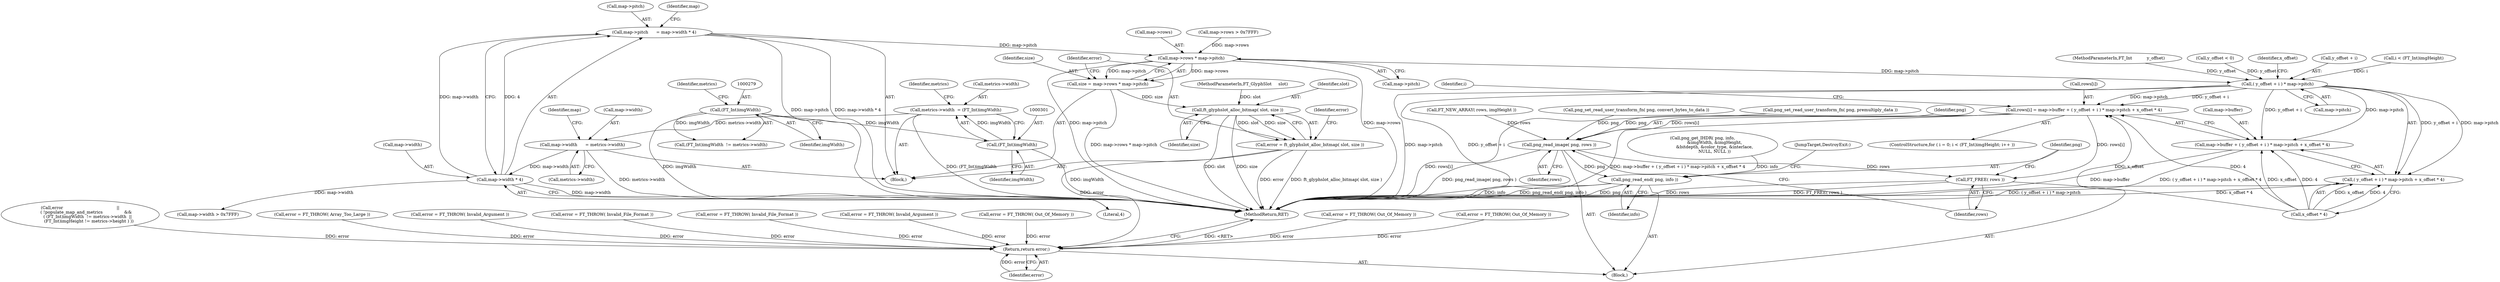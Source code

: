 digraph "0_savannah_b3500af717010137046ec4076d1e1c0641e33727_6@pointer" {
"1000329" [label="(Call,map->pitch      = map->width * 4)"];
"1000333" [label="(Call,map->width * 4)"];
"1000310" [label="(Call,map->width      = metrics->width)"];
"1000296" [label="(Call,metrics->width  = (FT_Int)imgWidth)"];
"1000300" [label="(Call,(FT_Int)imgWidth)"];
"1000278" [label="(Call,(FT_Int)imgWidth)"];
"1000363" [label="(Call,map->rows * map->pitch)"];
"1000361" [label="(Call,size = map->rows * map->pitch)"];
"1000372" [label="(Call,ft_glyphslot_alloc_bitmap( slot, size ))"];
"1000370" [label="(Call,error = ft_glyphslot_alloc_bitmap( slot, size ))"];
"1000540" [label="(Return,return error;)"];
"1000511" [label="(Call,( y_offset + i ) * map->pitch)"];
"1000502" [label="(Call,rows[i] = map->buffer + ( y_offset + i ) * map->pitch + x_offset * 4)"];
"1000521" [label="(Call,png_read_image( png, rows ))"];
"1000524" [label="(Call,FT_FREE( rows ))"];
"1000526" [label="(Call,png_read_end( png, info ))"];
"1000506" [label="(Call,map->buffer + ( y_offset + i ) * map->pitch + x_offset * 4)"];
"1000510" [label="(Call,( y_offset + i ) * map->pitch + x_offset * 4)"];
"1000110" [label="(MethodParameterIn,FT_GlyphSlot     slot)"];
"1000462" [label="(Call,error = FT_THROW( Invalid_File_Format ))"];
"1000373" [label="(Identifier,slot)"];
"1000277" [label="(Call,(FT_Int)imgWidth  != metrics->width)"];
"1000522" [label="(Identifier,png)"];
"1000523" [label="(Identifier,rows)"];
"1000311" [label="(Call,map->width)"];
"1000330" [label="(Call,map->pitch)"];
"1000227" [label="(Call,error = FT_THROW( Out_Of_Memory ))"];
"1000340" [label="(Identifier,map)"];
"1000282" [label="(Identifier,metrics)"];
"1000333" [label="(Call,map->width * 4)"];
"1000112" [label="(MethodParameterIn,FT_Int           y_offset)"];
"1000153" [label="(Call,error = FT_THROW( Invalid_Argument ))"];
"1000518" [label="(Call,x_offset * 4)"];
"1000486" [label="(Call,error = FT_THROW( Out_Of_Memory ))"];
"1000305" [label="(Identifier,metrics)"];
"1000364" [label="(Call,map->rows)"];
"1000510" [label="(Call,( y_offset + i ) * map->pitch + x_offset * 4)"];
"1000524" [label="(Call,FT_FREE( rows ))"];
"1000515" [label="(Call,map->pitch)"];
"1000119" [label="(Block,)"];
"1000361" [label="(Call,size = map->rows * map->pitch)"];
"1000214" [label="(Call,error = FT_THROW( Out_Of_Memory ))"];
"1000503" [label="(Call,rows[i])"];
"1000521" [label="(Call,png_read_image( png, rows ))"];
"1000542" [label="(MethodReturn,RET)"];
"1000278" [label="(Call,(FT_Int)imgWidth)"];
"1000294" [label="(Block,)"];
"1000374" [label="(Identifier,size)"];
"1000527" [label="(Identifier,png)"];
"1000350" [label="(Call,map->width > 0x7FFF)"];
"1000297" [label="(Call,metrics->width)"];
"1000482" [label="(Call,FT_NEW_ARRAY( rows, imgHeight ))"];
"1000540" [label="(Return,return error;)"];
"1000271" [label="(Call,error                                        ||\n         ( !populate_map_and_metrics                &&\n           ( (FT_Int)imgWidth  != metrics->width  ||\n             (FT_Int)imgHeight != metrics->height ) ))"];
"1000280" [label="(Identifier,imgWidth)"];
"1000345" [label="(Call,map->rows > 0x7FFF)"];
"1000477" [label="(Call,png_set_read_user_transform_fn( png, convert_bytes_to_data ))"];
"1000302" [label="(Identifier,imgWidth)"];
"1000356" [label="(Call,error = FT_THROW( Array_Too_Large ))"];
"1000525" [label="(Identifier,rows)"];
"1000362" [label="(Identifier,size)"];
"1000433" [label="(Call,png_get_IHDR( png, info,\n                  &imgWidth, &imgHeight,\n                  &bitdepth, &color_type, &interlace,\n                  NULL, NULL ))"];
"1000370" [label="(Call,error = ft_glyphslot_alloc_bitmap( slot, size ))"];
"1000363" [label="(Call,map->rows * map->pitch)"];
"1000314" [label="(Call,metrics->width)"];
"1000296" [label="(Call,metrics->width  = (FT_Int)imgWidth)"];
"1000300" [label="(Call,(FT_Int)imgWidth)"];
"1000502" [label="(Call,rows[i] = map->buffer + ( y_offset + i ) * map->pitch + x_offset * 4)"];
"1000149" [label="(Call,y_offset < 0)"];
"1000507" [label="(Call,map->buffer)"];
"1000319" [label="(Identifier,map)"];
"1000334" [label="(Call,map->width)"];
"1000367" [label="(Call,map->pitch)"];
"1000192" [label="(Call,error = FT_THROW( Invalid_Argument ))"];
"1000519" [label="(Identifier,x_offset)"];
"1000371" [label="(Identifier,error)"];
"1000528" [label="(Identifier,info)"];
"1000472" [label="(Call,png_set_read_user_transform_fn( png, premultiply_data ))"];
"1000376" [label="(Identifier,error)"];
"1000491" [label="(ControlStructure,for ( i = 0; i < (FT_Int)imgHeight; i++ ))"];
"1000372" [label="(Call,ft_glyphslot_alloc_bitmap( slot, size ))"];
"1000512" [label="(Call,y_offset + i)"];
"1000501" [label="(Identifier,i)"];
"1000511" [label="(Call,( y_offset + i ) * map->pitch)"];
"1000242" [label="(Call,error = FT_THROW( Invalid_File_Format ))"];
"1000506" [label="(Call,map->buffer + ( y_offset + i ) * map->pitch + x_offset * 4)"];
"1000529" [label="(JumpTarget,DestroyExit:)"];
"1000310" [label="(Call,map->width      = metrics->width)"];
"1000329" [label="(Call,map->pitch      = map->width * 4)"];
"1000337" [label="(Literal,4)"];
"1000541" [label="(Identifier,error)"];
"1000495" [label="(Call,i < (FT_Int)imgHeight)"];
"1000526" [label="(Call,png_read_end( png, info ))"];
"1000329" -> "1000294"  [label="AST: "];
"1000329" -> "1000333"  [label="CFG: "];
"1000330" -> "1000329"  [label="AST: "];
"1000333" -> "1000329"  [label="AST: "];
"1000340" -> "1000329"  [label="CFG: "];
"1000329" -> "1000542"  [label="DDG: map->width * 4"];
"1000329" -> "1000542"  [label="DDG: map->pitch"];
"1000333" -> "1000329"  [label="DDG: map->width"];
"1000333" -> "1000329"  [label="DDG: 4"];
"1000329" -> "1000363"  [label="DDG: map->pitch"];
"1000333" -> "1000337"  [label="CFG: "];
"1000334" -> "1000333"  [label="AST: "];
"1000337" -> "1000333"  [label="AST: "];
"1000333" -> "1000542"  [label="DDG: map->width"];
"1000310" -> "1000333"  [label="DDG: map->width"];
"1000333" -> "1000350"  [label="DDG: map->width"];
"1000310" -> "1000294"  [label="AST: "];
"1000310" -> "1000314"  [label="CFG: "];
"1000311" -> "1000310"  [label="AST: "];
"1000314" -> "1000310"  [label="AST: "];
"1000319" -> "1000310"  [label="CFG: "];
"1000310" -> "1000542"  [label="DDG: metrics->width"];
"1000296" -> "1000310"  [label="DDG: metrics->width"];
"1000296" -> "1000294"  [label="AST: "];
"1000296" -> "1000300"  [label="CFG: "];
"1000297" -> "1000296"  [label="AST: "];
"1000300" -> "1000296"  [label="AST: "];
"1000305" -> "1000296"  [label="CFG: "];
"1000296" -> "1000542"  [label="DDG: (FT_Int)imgWidth"];
"1000300" -> "1000296"  [label="DDG: imgWidth"];
"1000300" -> "1000302"  [label="CFG: "];
"1000301" -> "1000300"  [label="AST: "];
"1000302" -> "1000300"  [label="AST: "];
"1000300" -> "1000542"  [label="DDG: imgWidth"];
"1000278" -> "1000300"  [label="DDG: imgWidth"];
"1000278" -> "1000277"  [label="AST: "];
"1000278" -> "1000280"  [label="CFG: "];
"1000279" -> "1000278"  [label="AST: "];
"1000280" -> "1000278"  [label="AST: "];
"1000282" -> "1000278"  [label="CFG: "];
"1000278" -> "1000542"  [label="DDG: imgWidth"];
"1000278" -> "1000277"  [label="DDG: imgWidth"];
"1000363" -> "1000361"  [label="AST: "];
"1000363" -> "1000367"  [label="CFG: "];
"1000364" -> "1000363"  [label="AST: "];
"1000367" -> "1000363"  [label="AST: "];
"1000361" -> "1000363"  [label="CFG: "];
"1000363" -> "1000542"  [label="DDG: map->rows"];
"1000363" -> "1000542"  [label="DDG: map->pitch"];
"1000363" -> "1000361"  [label="DDG: map->rows"];
"1000363" -> "1000361"  [label="DDG: map->pitch"];
"1000345" -> "1000363"  [label="DDG: map->rows"];
"1000363" -> "1000511"  [label="DDG: map->pitch"];
"1000361" -> "1000294"  [label="AST: "];
"1000362" -> "1000361"  [label="AST: "];
"1000371" -> "1000361"  [label="CFG: "];
"1000361" -> "1000542"  [label="DDG: map->rows * map->pitch"];
"1000361" -> "1000372"  [label="DDG: size"];
"1000372" -> "1000370"  [label="AST: "];
"1000372" -> "1000374"  [label="CFG: "];
"1000373" -> "1000372"  [label="AST: "];
"1000374" -> "1000372"  [label="AST: "];
"1000370" -> "1000372"  [label="CFG: "];
"1000372" -> "1000542"  [label="DDG: slot"];
"1000372" -> "1000542"  [label="DDG: size"];
"1000372" -> "1000370"  [label="DDG: slot"];
"1000372" -> "1000370"  [label="DDG: size"];
"1000110" -> "1000372"  [label="DDG: slot"];
"1000370" -> "1000294"  [label="AST: "];
"1000371" -> "1000370"  [label="AST: "];
"1000376" -> "1000370"  [label="CFG: "];
"1000370" -> "1000542"  [label="DDG: ft_glyphslot_alloc_bitmap( slot, size )"];
"1000370" -> "1000542"  [label="DDG: error"];
"1000370" -> "1000540"  [label="DDG: error"];
"1000540" -> "1000119"  [label="AST: "];
"1000540" -> "1000541"  [label="CFG: "];
"1000541" -> "1000540"  [label="AST: "];
"1000542" -> "1000540"  [label="CFG: "];
"1000540" -> "1000542"  [label="DDG: <RET>"];
"1000541" -> "1000540"  [label="DDG: error"];
"1000356" -> "1000540"  [label="DDG: error"];
"1000227" -> "1000540"  [label="DDG: error"];
"1000462" -> "1000540"  [label="DDG: error"];
"1000153" -> "1000540"  [label="DDG: error"];
"1000192" -> "1000540"  [label="DDG: error"];
"1000214" -> "1000540"  [label="DDG: error"];
"1000271" -> "1000540"  [label="DDG: error"];
"1000486" -> "1000540"  [label="DDG: error"];
"1000242" -> "1000540"  [label="DDG: error"];
"1000511" -> "1000510"  [label="AST: "];
"1000511" -> "1000515"  [label="CFG: "];
"1000512" -> "1000511"  [label="AST: "];
"1000515" -> "1000511"  [label="AST: "];
"1000519" -> "1000511"  [label="CFG: "];
"1000511" -> "1000542"  [label="DDG: map->pitch"];
"1000511" -> "1000542"  [label="DDG: y_offset + i"];
"1000511" -> "1000502"  [label="DDG: y_offset + i"];
"1000511" -> "1000502"  [label="DDG: map->pitch"];
"1000511" -> "1000506"  [label="DDG: y_offset + i"];
"1000511" -> "1000506"  [label="DDG: map->pitch"];
"1000511" -> "1000510"  [label="DDG: y_offset + i"];
"1000511" -> "1000510"  [label="DDG: map->pitch"];
"1000149" -> "1000511"  [label="DDG: y_offset"];
"1000112" -> "1000511"  [label="DDG: y_offset"];
"1000495" -> "1000511"  [label="DDG: i"];
"1000502" -> "1000491"  [label="AST: "];
"1000502" -> "1000506"  [label="CFG: "];
"1000503" -> "1000502"  [label="AST: "];
"1000506" -> "1000502"  [label="AST: "];
"1000501" -> "1000502"  [label="CFG: "];
"1000502" -> "1000542"  [label="DDG: map->buffer + ( y_offset + i ) * map->pitch + x_offset * 4"];
"1000502" -> "1000542"  [label="DDG: rows[i]"];
"1000518" -> "1000502"  [label="DDG: x_offset"];
"1000518" -> "1000502"  [label="DDG: 4"];
"1000502" -> "1000521"  [label="DDG: rows[i]"];
"1000502" -> "1000524"  [label="DDG: rows[i]"];
"1000521" -> "1000119"  [label="AST: "];
"1000521" -> "1000523"  [label="CFG: "];
"1000522" -> "1000521"  [label="AST: "];
"1000523" -> "1000521"  [label="AST: "];
"1000525" -> "1000521"  [label="CFG: "];
"1000521" -> "1000542"  [label="DDG: png_read_image( png, rows )"];
"1000472" -> "1000521"  [label="DDG: png"];
"1000477" -> "1000521"  [label="DDG: png"];
"1000482" -> "1000521"  [label="DDG: rows"];
"1000521" -> "1000524"  [label="DDG: rows"];
"1000521" -> "1000526"  [label="DDG: png"];
"1000524" -> "1000119"  [label="AST: "];
"1000524" -> "1000525"  [label="CFG: "];
"1000525" -> "1000524"  [label="AST: "];
"1000527" -> "1000524"  [label="CFG: "];
"1000524" -> "1000542"  [label="DDG: rows"];
"1000524" -> "1000542"  [label="DDG: FT_FREE( rows )"];
"1000526" -> "1000119"  [label="AST: "];
"1000526" -> "1000528"  [label="CFG: "];
"1000527" -> "1000526"  [label="AST: "];
"1000528" -> "1000526"  [label="AST: "];
"1000529" -> "1000526"  [label="CFG: "];
"1000526" -> "1000542"  [label="DDG: info"];
"1000526" -> "1000542"  [label="DDG: png_read_end( png, info )"];
"1000526" -> "1000542"  [label="DDG: png"];
"1000433" -> "1000526"  [label="DDG: info"];
"1000506" -> "1000510"  [label="CFG: "];
"1000507" -> "1000506"  [label="AST: "];
"1000510" -> "1000506"  [label="AST: "];
"1000506" -> "1000542"  [label="DDG: map->buffer"];
"1000506" -> "1000542"  [label="DDG: ( y_offset + i ) * map->pitch + x_offset * 4"];
"1000518" -> "1000506"  [label="DDG: x_offset"];
"1000518" -> "1000506"  [label="DDG: 4"];
"1000510" -> "1000518"  [label="CFG: "];
"1000518" -> "1000510"  [label="AST: "];
"1000510" -> "1000542"  [label="DDG: ( y_offset + i ) * map->pitch"];
"1000510" -> "1000542"  [label="DDG: x_offset * 4"];
"1000518" -> "1000510"  [label="DDG: x_offset"];
"1000518" -> "1000510"  [label="DDG: 4"];
}
